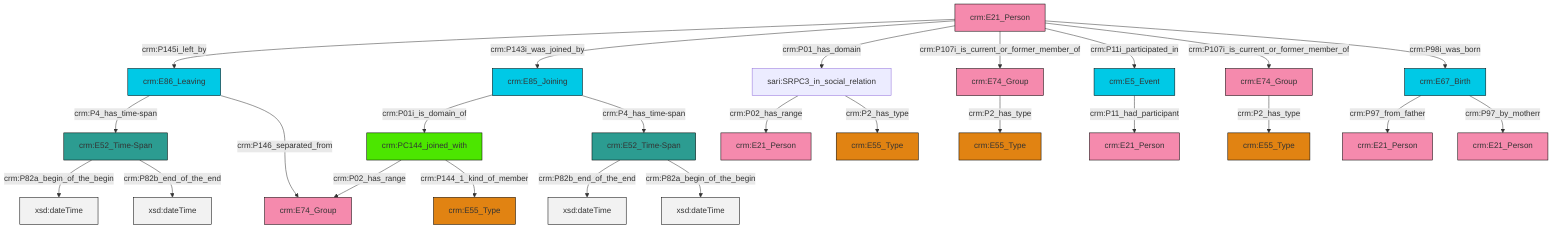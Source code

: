 graph TD
classDef Literal fill:#f2f2f2,stroke:#000000;
classDef CRM_Entity fill:#FFFFFF,stroke:#000000;
classDef Temporal_Entity fill:#00C9E6, stroke:#000000;
classDef Type fill:#E18312, stroke:#000000;
classDef Time-Span fill:#2C9C91, stroke:#000000;
classDef Appellation fill:#FFEB7F, stroke:#000000;
classDef Place fill:#008836, stroke:#000000;
classDef Persistent_Item fill:#B266B2, stroke:#000000;
classDef Conceptual_Object fill:#FFD700, stroke:#000000;
classDef Physical_Thing fill:#D2B48C, stroke:#000000;
classDef Actor fill:#f58aad, stroke:#000000;
classDef PC_Classes fill:#4ce600, stroke:#000000;
classDef Multi fill:#cccccc,stroke:#000000;

2["crm:PC144_joined_with"]:::PC_Classes -->|crm:P02_has_range| 3["crm:E74_Group"]:::Actor
8["crm:E67_Birth"]:::Temporal_Entity -->|crm:P97_from_father| 9["crm:E21_Person"]:::Actor
10["crm:E21_Person"]:::Actor -->|crm:P145i_left_by| 11["crm:E86_Leaving"]:::Temporal_Entity
12["crm:E52_Time-Span"]:::Time-Span -->|crm:P82b_end_of_the_end| 13[xsd:dateTime]:::Literal
15["crm:E52_Time-Span"]:::Time-Span -->|crm:P82a_begin_of_the_begin| 16[xsd:dateTime]:::Literal
19["crm:E85_Joining"]:::Temporal_Entity -->|crm:P01i_is_domain_of| 2["crm:PC144_joined_with"]:::PC_Classes
10["crm:E21_Person"]:::Actor -->|crm:P143i_was_joined_by| 19["crm:E85_Joining"]:::Temporal_Entity
11["crm:E86_Leaving"]:::Temporal_Entity -->|crm:P4_has_time-span| 15["crm:E52_Time-Span"]:::Time-Span
19["crm:E85_Joining"]:::Temporal_Entity -->|crm:P4_has_time-span| 12["crm:E52_Time-Span"]:::Time-Span
20["crm:E74_Group"]:::Actor -->|crm:P2_has_type| 28["crm:E55_Type"]:::Type
29["sari:SRPC3_in_social_relation"]:::Default -->|crm:P02_has_range| 30["crm:E21_Person"]:::Actor
10["crm:E21_Person"]:::Actor -->|crm:P01_has_domain| 29["sari:SRPC3_in_social_relation"]:::Default
15["crm:E52_Time-Span"]:::Time-Span -->|crm:P82b_end_of_the_end| 31[xsd:dateTime]:::Literal
10["crm:E21_Person"]:::Actor -->|crm:P107i_is_current_or_former_member_of| 20["crm:E74_Group"]:::Actor
2["crm:PC144_joined_with"]:::PC_Classes -->|crm:P144_1_kind_of_member| 22["crm:E55_Type"]:::Type
11["crm:E86_Leaving"]:::Temporal_Entity -->|crm:P146_separated_from| 3["crm:E74_Group"]:::Actor
29["sari:SRPC3_in_social_relation"]:::Default -->|crm:P2_has_type| 24["crm:E55_Type"]:::Type
8["crm:E67_Birth"]:::Temporal_Entity -->|crm:P97_by_motherr| 17["crm:E21_Person"]:::Actor
10["crm:E21_Person"]:::Actor -->|crm:P11i_participated_in| 0["crm:E5_Event"]:::Temporal_Entity
10["crm:E21_Person"]:::Actor -->|crm:P107i_is_current_or_former_member_of| 6["crm:E74_Group"]:::Actor
0["crm:E5_Event"]:::Temporal_Entity -->|crm:P11_had_participant| 4["crm:E21_Person"]:::Actor
10["crm:E21_Person"]:::Actor -->|crm:P98i_was_born| 8["crm:E67_Birth"]:::Temporal_Entity
6["crm:E74_Group"]:::Actor -->|crm:P2_has_type| 37["crm:E55_Type"]:::Type
12["crm:E52_Time-Span"]:::Time-Span -->|crm:P82a_begin_of_the_begin| 46[xsd:dateTime]:::Literal